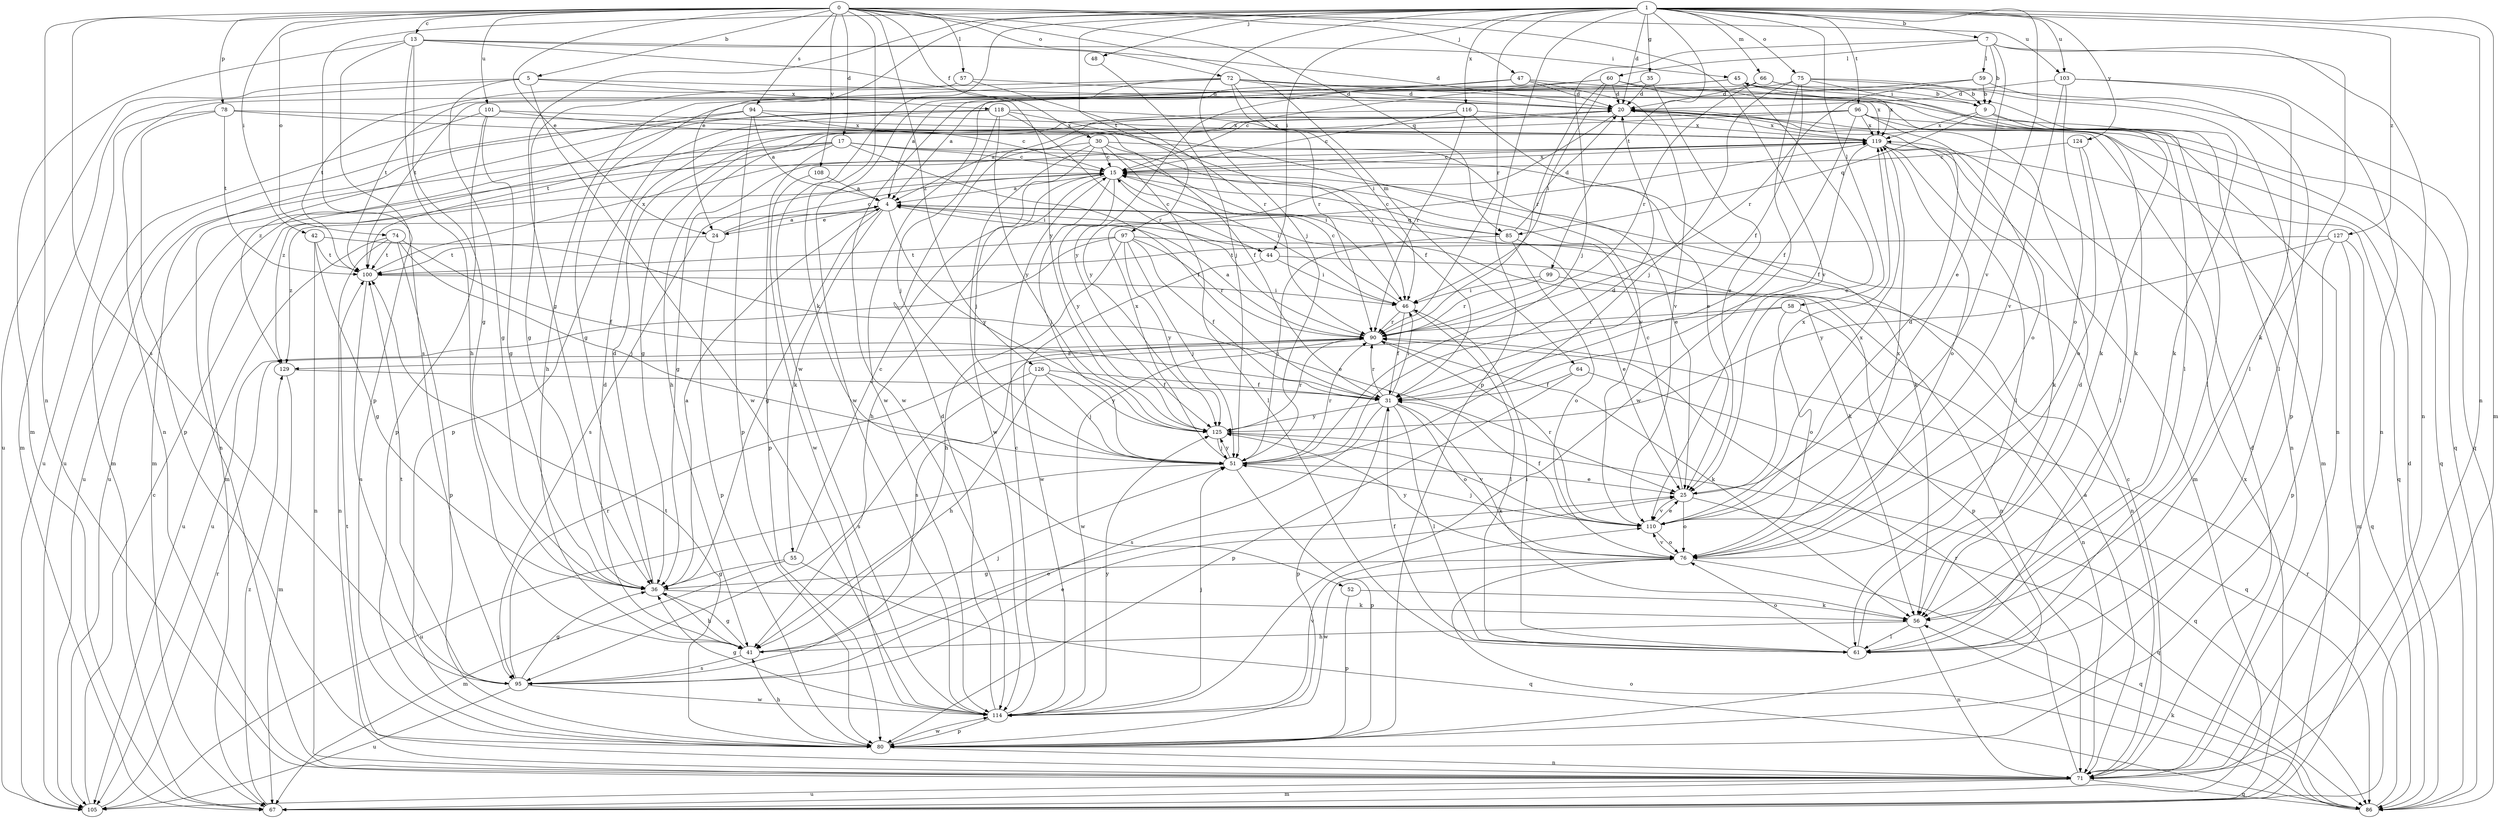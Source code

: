 strict digraph  {
0;
1;
4;
5;
7;
9;
13;
15;
17;
20;
24;
25;
30;
31;
35;
36;
41;
42;
44;
45;
46;
47;
48;
51;
52;
55;
56;
57;
58;
59;
60;
61;
64;
66;
67;
71;
72;
74;
75;
76;
78;
80;
85;
86;
90;
94;
95;
96;
97;
99;
100;
101;
103;
105;
108;
110;
114;
116;
118;
119;
124;
125;
126;
127;
129;
0 -> 5  [label=b];
0 -> 13  [label=c];
0 -> 17  [label=d];
0 -> 24  [label=e];
0 -> 30  [label=f];
0 -> 42  [label=i];
0 -> 47  [label=j];
0 -> 52  [label=k];
0 -> 57  [label=l];
0 -> 64  [label=m];
0 -> 71  [label=n];
0 -> 72  [label=o];
0 -> 74  [label=o];
0 -> 78  [label=p];
0 -> 85  [label=q];
0 -> 94  [label=s];
0 -> 95  [label=s];
0 -> 101  [label=u];
0 -> 103  [label=u];
0 -> 108  [label=v];
0 -> 110  [label=v];
0 -> 126  [label=z];
1 -> 7  [label=b];
1 -> 20  [label=d];
1 -> 24  [label=e];
1 -> 35  [label=g];
1 -> 36  [label=g];
1 -> 44  [label=i];
1 -> 48  [label=j];
1 -> 51  [label=j];
1 -> 58  [label=l];
1 -> 66  [label=m];
1 -> 67  [label=m];
1 -> 71  [label=n];
1 -> 75  [label=o];
1 -> 80  [label=p];
1 -> 90  [label=r];
1 -> 95  [label=s];
1 -> 96  [label=t];
1 -> 97  [label=t];
1 -> 99  [label=t];
1 -> 103  [label=u];
1 -> 110  [label=v];
1 -> 114  [label=w];
1 -> 116  [label=x];
1 -> 124  [label=y];
1 -> 127  [label=z];
4 -> 24  [label=e];
4 -> 36  [label=g];
4 -> 44  [label=i];
4 -> 55  [label=k];
4 -> 56  [label=k];
4 -> 85  [label=q];
4 -> 125  [label=y];
4 -> 129  [label=z];
5 -> 20  [label=d];
5 -> 36  [label=g];
5 -> 67  [label=m];
5 -> 105  [label=u];
5 -> 114  [label=w];
5 -> 118  [label=x];
7 -> 9  [label=b];
7 -> 25  [label=e];
7 -> 51  [label=j];
7 -> 56  [label=k];
7 -> 59  [label=l];
7 -> 60  [label=l];
7 -> 71  [label=n];
9 -> 45  [label=i];
9 -> 61  [label=l];
9 -> 71  [label=n];
9 -> 85  [label=q];
9 -> 119  [label=x];
13 -> 20  [label=d];
13 -> 36  [label=g];
13 -> 41  [label=h];
13 -> 45  [label=i];
13 -> 67  [label=m];
13 -> 80  [label=p];
13 -> 125  [label=y];
15 -> 4  [label=a];
15 -> 41  [label=h];
15 -> 46  [label=i];
15 -> 51  [label=j];
15 -> 95  [label=s];
15 -> 119  [label=x];
15 -> 125  [label=y];
17 -> 15  [label=c];
17 -> 31  [label=f];
17 -> 46  [label=i];
17 -> 56  [label=k];
17 -> 67  [label=m];
17 -> 80  [label=p];
17 -> 105  [label=u];
17 -> 129  [label=z];
20 -> 119  [label=x];
20 -> 125  [label=y];
24 -> 4  [label=a];
24 -> 15  [label=c];
24 -> 80  [label=p];
24 -> 100  [label=t];
25 -> 15  [label=c];
25 -> 76  [label=o];
25 -> 86  [label=q];
25 -> 110  [label=v];
25 -> 119  [label=x];
30 -> 15  [label=c];
30 -> 25  [label=e];
30 -> 46  [label=i];
30 -> 51  [label=j];
30 -> 61  [label=l];
30 -> 105  [label=u];
30 -> 114  [label=w];
31 -> 46  [label=i];
31 -> 56  [label=k];
31 -> 61  [label=l];
31 -> 76  [label=o];
31 -> 80  [label=p];
31 -> 90  [label=r];
31 -> 95  [label=s];
31 -> 125  [label=y];
35 -> 20  [label=d];
35 -> 25  [label=e];
35 -> 114  [label=w];
36 -> 4  [label=a];
36 -> 20  [label=d];
36 -> 41  [label=h];
36 -> 56  [label=k];
41 -> 20  [label=d];
41 -> 25  [label=e];
41 -> 36  [label=g];
41 -> 51  [label=j];
41 -> 95  [label=s];
42 -> 25  [label=e];
42 -> 36  [label=g];
42 -> 71  [label=n];
42 -> 100  [label=t];
44 -> 15  [label=c];
44 -> 46  [label=i];
44 -> 71  [label=n];
44 -> 114  [label=w];
45 -> 9  [label=b];
45 -> 25  [label=e];
45 -> 71  [label=n];
45 -> 114  [label=w];
45 -> 119  [label=x];
46 -> 15  [label=c];
46 -> 31  [label=f];
46 -> 61  [label=l];
46 -> 90  [label=r];
47 -> 4  [label=a];
47 -> 20  [label=d];
47 -> 56  [label=k];
47 -> 110  [label=v];
47 -> 125  [label=y];
48 -> 51  [label=j];
51 -> 20  [label=d];
51 -> 25  [label=e];
51 -> 80  [label=p];
51 -> 90  [label=r];
51 -> 105  [label=u];
51 -> 119  [label=x];
51 -> 125  [label=y];
52 -> 56  [label=k];
52 -> 80  [label=p];
55 -> 15  [label=c];
55 -> 36  [label=g];
55 -> 67  [label=m];
55 -> 86  [label=q];
56 -> 41  [label=h];
56 -> 61  [label=l];
56 -> 71  [label=n];
57 -> 20  [label=d];
57 -> 36  [label=g];
57 -> 90  [label=r];
58 -> 71  [label=n];
58 -> 76  [label=o];
58 -> 90  [label=r];
58 -> 95  [label=s];
59 -> 9  [label=b];
59 -> 61  [label=l];
59 -> 90  [label=r];
59 -> 100  [label=t];
60 -> 15  [label=c];
60 -> 20  [label=d];
60 -> 36  [label=g];
60 -> 46  [label=i];
60 -> 71  [label=n];
60 -> 90  [label=r];
60 -> 119  [label=x];
61 -> 20  [label=d];
61 -> 31  [label=f];
61 -> 46  [label=i];
61 -> 76  [label=o];
64 -> 31  [label=f];
64 -> 80  [label=p];
64 -> 86  [label=q];
66 -> 4  [label=a];
66 -> 20  [label=d];
66 -> 56  [label=k];
66 -> 80  [label=p];
66 -> 90  [label=r];
67 -> 119  [label=x];
67 -> 129  [label=z];
71 -> 4  [label=a];
71 -> 15  [label=c];
71 -> 20  [label=d];
71 -> 67  [label=m];
71 -> 86  [label=q];
71 -> 90  [label=r];
71 -> 100  [label=t];
71 -> 105  [label=u];
72 -> 20  [label=d];
72 -> 41  [label=h];
72 -> 46  [label=i];
72 -> 56  [label=k];
72 -> 86  [label=q];
72 -> 90  [label=r];
72 -> 100  [label=t];
72 -> 114  [label=w];
74 -> 31  [label=f];
74 -> 51  [label=j];
74 -> 71  [label=n];
74 -> 80  [label=p];
74 -> 100  [label=t];
74 -> 105  [label=u];
75 -> 9  [label=b];
75 -> 31  [label=f];
75 -> 51  [label=j];
75 -> 61  [label=l];
75 -> 86  [label=q];
75 -> 100  [label=t];
75 -> 114  [label=w];
76 -> 36  [label=g];
76 -> 86  [label=q];
76 -> 110  [label=v];
76 -> 114  [label=w];
76 -> 119  [label=x];
76 -> 125  [label=y];
78 -> 31  [label=f];
78 -> 80  [label=p];
78 -> 100  [label=t];
78 -> 105  [label=u];
78 -> 119  [label=x];
80 -> 41  [label=h];
80 -> 71  [label=n];
80 -> 100  [label=t];
80 -> 114  [label=w];
85 -> 15  [label=c];
85 -> 20  [label=d];
85 -> 25  [label=e];
85 -> 51  [label=j];
85 -> 76  [label=o];
86 -> 20  [label=d];
86 -> 56  [label=k];
86 -> 76  [label=o];
86 -> 90  [label=r];
90 -> 4  [label=a];
90 -> 56  [label=k];
90 -> 114  [label=w];
90 -> 129  [label=z];
94 -> 4  [label=a];
94 -> 67  [label=m];
94 -> 71  [label=n];
94 -> 80  [label=p];
94 -> 110  [label=v];
94 -> 119  [label=x];
95 -> 25  [label=e];
95 -> 36  [label=g];
95 -> 90  [label=r];
95 -> 100  [label=t];
95 -> 105  [label=u];
95 -> 114  [label=w];
96 -> 31  [label=f];
96 -> 36  [label=g];
96 -> 41  [label=h];
96 -> 67  [label=m];
96 -> 76  [label=o];
96 -> 86  [label=q];
96 -> 100  [label=t];
96 -> 119  [label=x];
97 -> 31  [label=f];
97 -> 41  [label=h];
97 -> 51  [label=j];
97 -> 71  [label=n];
97 -> 90  [label=r];
97 -> 100  [label=t];
97 -> 105  [label=u];
97 -> 125  [label=y];
99 -> 46  [label=i];
99 -> 80  [label=p];
99 -> 90  [label=r];
100 -> 46  [label=i];
100 -> 95  [label=s];
100 -> 119  [label=x];
101 -> 15  [label=c];
101 -> 36  [label=g];
101 -> 67  [label=m];
101 -> 80  [label=p];
101 -> 119  [label=x];
103 -> 20  [label=d];
103 -> 61  [label=l];
103 -> 71  [label=n];
103 -> 76  [label=o];
103 -> 110  [label=v];
105 -> 15  [label=c];
105 -> 90  [label=r];
108 -> 4  [label=a];
108 -> 114  [label=w];
110 -> 20  [label=d];
110 -> 25  [label=e];
110 -> 31  [label=f];
110 -> 51  [label=j];
110 -> 76  [label=o];
110 -> 90  [label=r];
110 -> 119  [label=x];
114 -> 15  [label=c];
114 -> 20  [label=d];
114 -> 36  [label=g];
114 -> 51  [label=j];
114 -> 80  [label=p];
114 -> 110  [label=v];
114 -> 125  [label=y];
116 -> 4  [label=a];
116 -> 15  [label=c];
116 -> 25  [label=e];
116 -> 90  [label=r];
116 -> 119  [label=x];
118 -> 31  [label=f];
118 -> 51  [label=j];
118 -> 80  [label=p];
118 -> 90  [label=r];
118 -> 105  [label=u];
118 -> 119  [label=x];
118 -> 125  [label=y];
118 -> 129  [label=z];
119 -> 15  [label=c];
119 -> 31  [label=f];
119 -> 36  [label=g];
119 -> 56  [label=k];
119 -> 61  [label=l];
119 -> 67  [label=m];
119 -> 76  [label=o];
119 -> 86  [label=q];
124 -> 15  [label=c];
124 -> 61  [label=l];
124 -> 76  [label=o];
125 -> 51  [label=j];
125 -> 86  [label=q];
125 -> 90  [label=r];
125 -> 110  [label=v];
126 -> 31  [label=f];
126 -> 41  [label=h];
126 -> 51  [label=j];
126 -> 95  [label=s];
126 -> 125  [label=y];
127 -> 67  [label=m];
127 -> 80  [label=p];
127 -> 86  [label=q];
127 -> 100  [label=t];
127 -> 125  [label=y];
129 -> 31  [label=f];
129 -> 67  [label=m];
}
